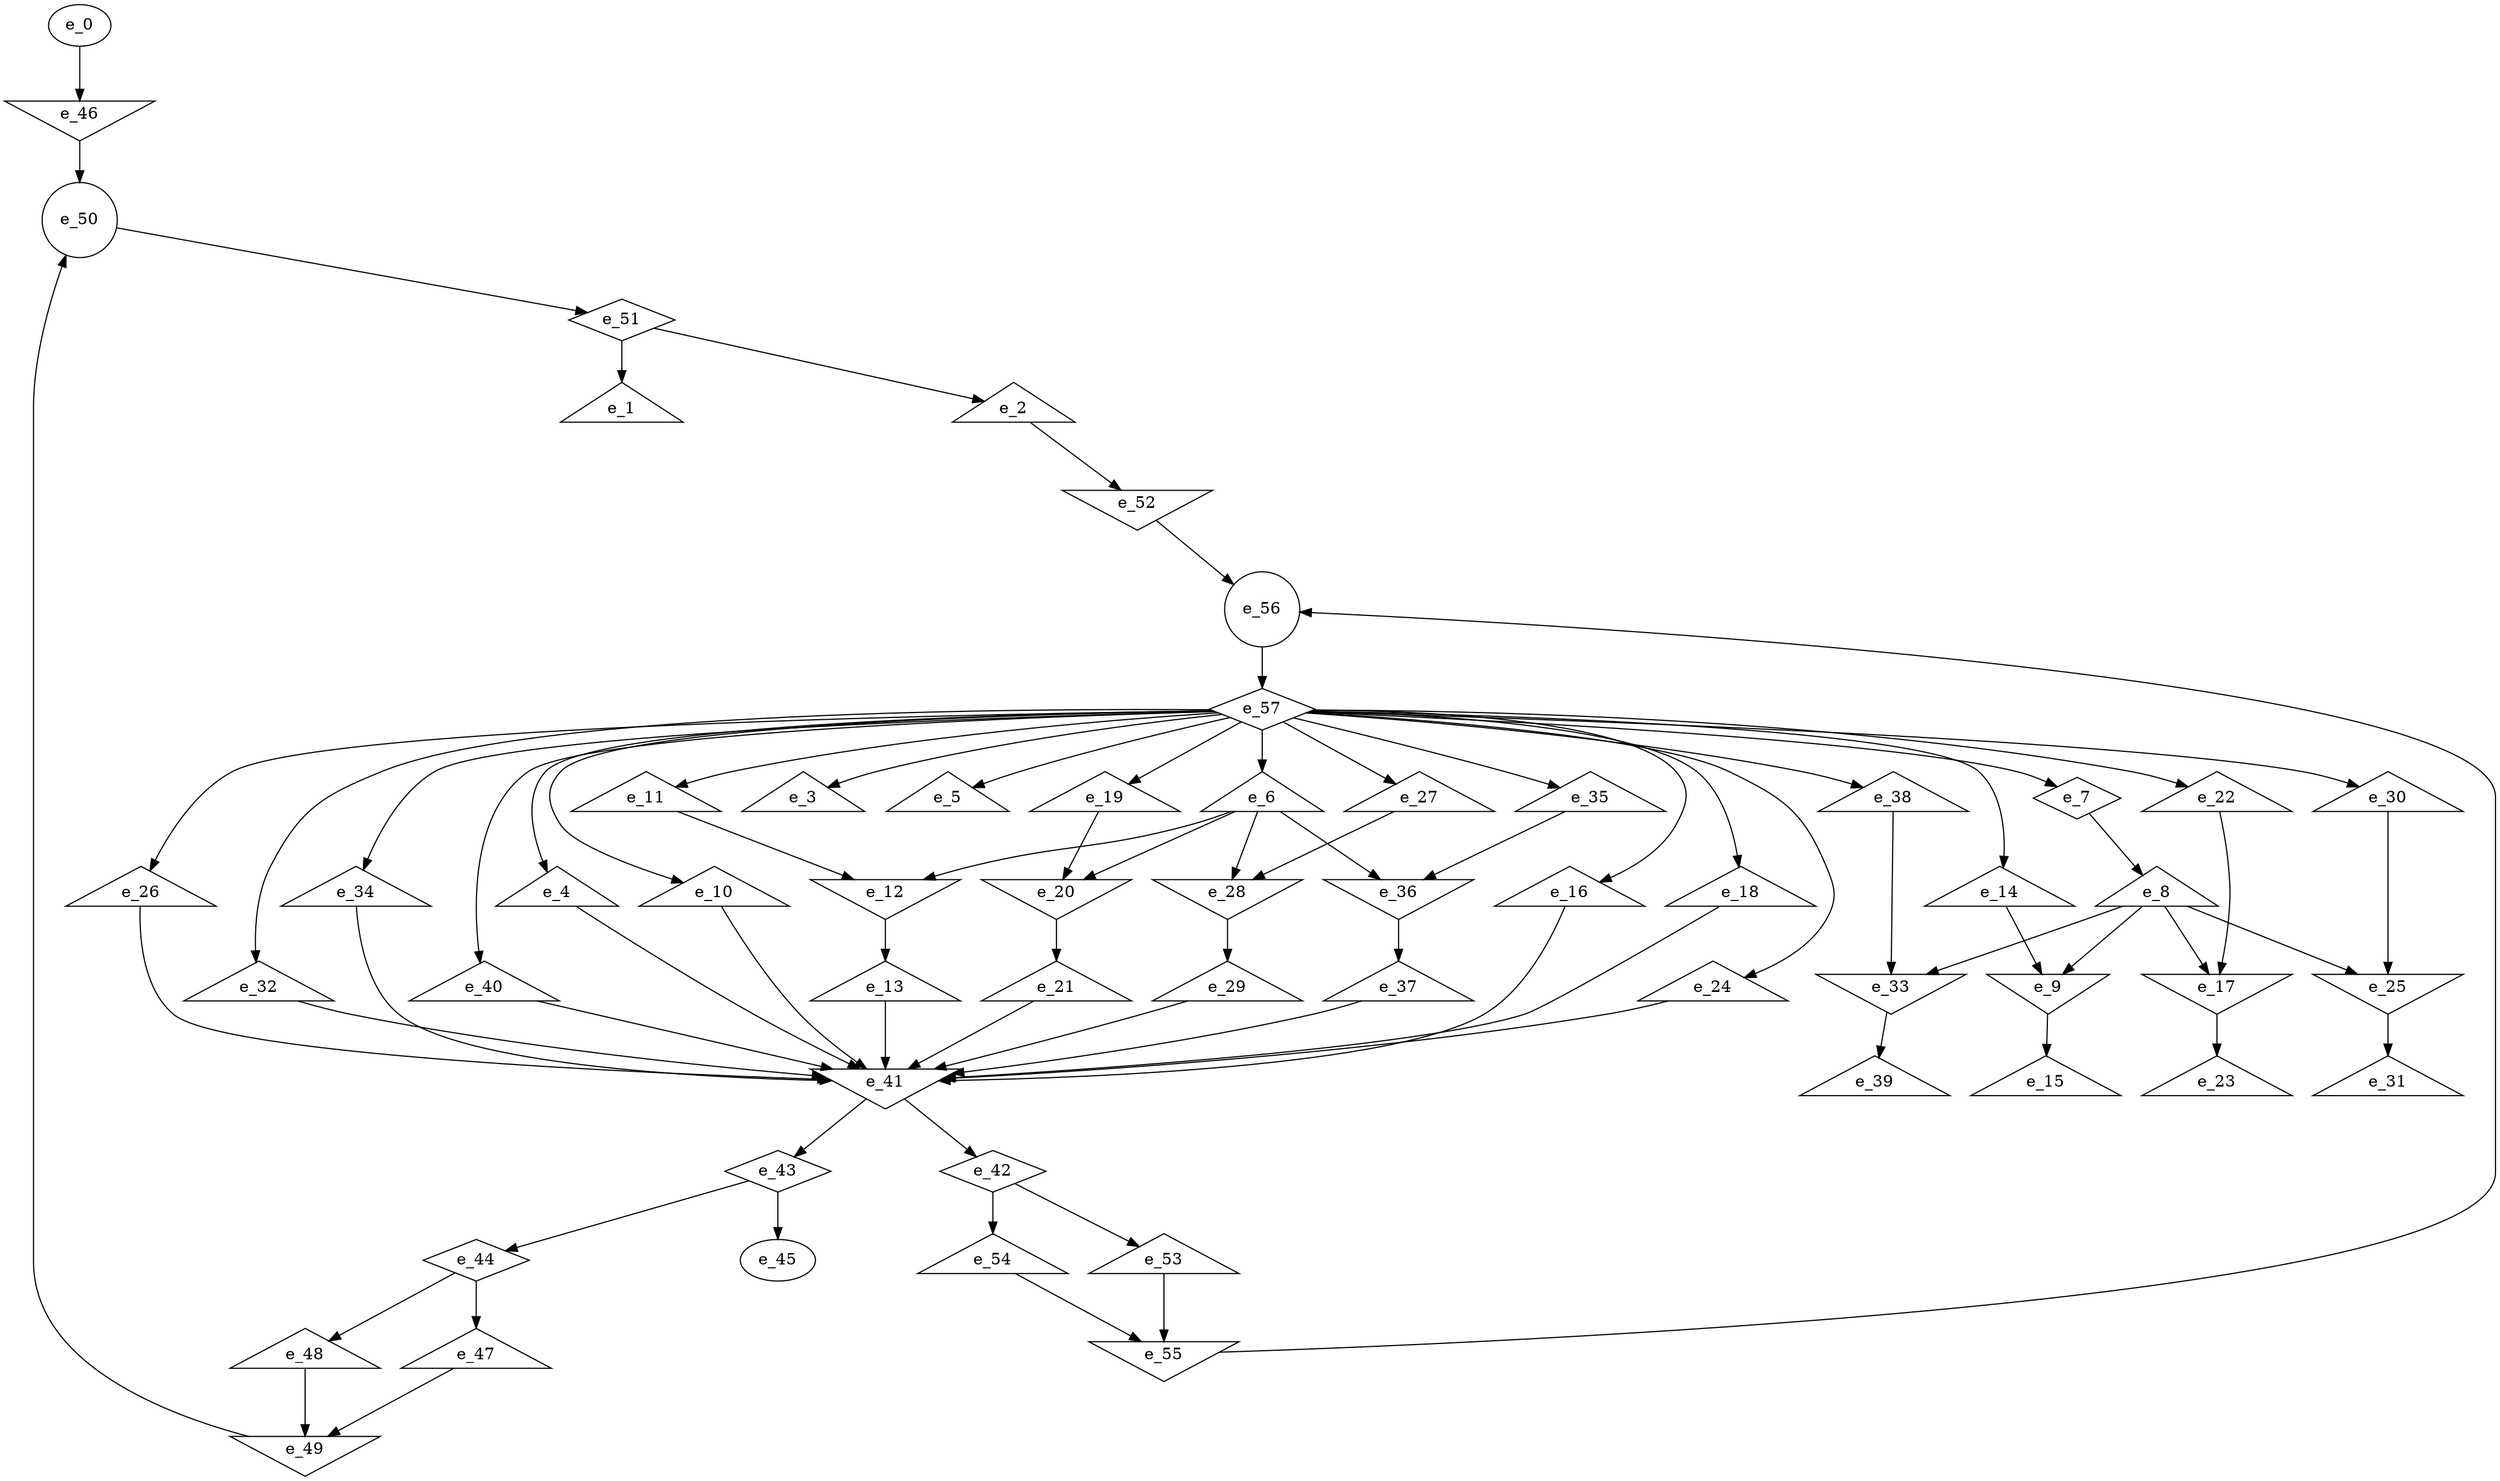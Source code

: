 digraph control_path {
  e_0: entry_node : n ;
  e_1 [shape = triangle];
  e_2 [shape = triangle];
  e_3 [shape = triangle];
  e_4 [shape = triangle];
  e_5 [shape = triangle];
  e_6 [shape = triangle];
  e_7 [shape = diamond];
  e_8 [shape = triangle];
  e_9 [shape = invtriangle];
  e_10 [shape = triangle];
  e_11 [shape = triangle];
  e_12 [shape = invtriangle];
  e_13 [shape = triangle];
  e_14 [shape = triangle];
  e_15 [shape = triangle];
  e_16 [shape = triangle];
  e_17 [shape = invtriangle];
  e_18 [shape = triangle];
  e_19 [shape = triangle];
  e_20 [shape = invtriangle];
  e_21 [shape = triangle];
  e_22 [shape = triangle];
  e_23 [shape = triangle];
  e_24 [shape = triangle];
  e_25 [shape = invtriangle];
  e_26 [shape = triangle];
  e_27 [shape = triangle];
  e_28 [shape = invtriangle];
  e_29 [shape = triangle];
  e_30 [shape = triangle];
  e_31 [shape = triangle];
  e_32 [shape = triangle];
  e_33 [shape = invtriangle];
  e_34 [shape = triangle];
  e_35 [shape = triangle];
  e_36 [shape = invtriangle];
  e_37 [shape = triangle];
  e_38 [shape = triangle];
  e_39 [shape = triangle];
  e_40 [shape = triangle];
  e_41 [shape = invtriangle];
  e_42 [shape = diamond];
  e_43 [shape = diamond];
  e_44 [shape = diamond];
  e_45: exit_node : s ;
  e_46 [shape = invtriangle];
  e_47 [shape = triangle];
  e_48 [shape = triangle];
  e_49 [shape = invtriangle];
  e_50 [shape = circle];
  e_51 [shape = diamond];
  e_52 [shape = invtriangle];
  e_53 [shape = triangle];
  e_54 [shape = triangle];
  e_55 [shape = invtriangle];
  e_56 [shape = circle];
  e_57 [shape = diamond];
  e_51 -> e_1;
  e_51 -> e_2;
  e_57 -> e_3;
  e_57 -> e_4;
  e_57 -> e_5;
  e_57 -> e_6;
  e_57 -> e_7;
  e_7 -> e_8;
  e_8 -> e_9;
  e_14 -> e_9;
  e_57 -> e_10;
  e_57 -> e_11;
  e_6 -> e_12;
  e_11 -> e_12;
  e_12 -> e_13;
  e_57 -> e_14;
  e_9 -> e_15;
  e_57 -> e_16;
  e_8 -> e_17;
  e_22 -> e_17;
  e_57 -> e_18;
  e_57 -> e_19;
  e_6 -> e_20;
  e_19 -> e_20;
  e_20 -> e_21;
  e_57 -> e_22;
  e_17 -> e_23;
  e_57 -> e_24;
  e_8 -> e_25;
  e_30 -> e_25;
  e_57 -> e_26;
  e_57 -> e_27;
  e_6 -> e_28;
  e_27 -> e_28;
  e_28 -> e_29;
  e_57 -> e_30;
  e_25 -> e_31;
  e_57 -> e_32;
  e_8 -> e_33;
  e_38 -> e_33;
  e_57 -> e_34;
  e_57 -> e_35;
  e_6 -> e_36;
  e_35 -> e_36;
  e_36 -> e_37;
  e_57 -> e_38;
  e_33 -> e_39;
  e_57 -> e_40;
  e_13 -> e_41;
  e_4 -> e_41;
  e_16 -> e_41;
  e_18 -> e_41;
  e_21 -> e_41;
  e_26 -> e_41;
  e_29 -> e_41;
  e_24 -> e_41;
  e_34 -> e_41;
  e_37 -> e_41;
  e_32 -> e_41;
  e_40 -> e_41;
  e_10 -> e_41;
  e_41 -> e_42;
  e_41 -> e_43;
  e_43 -> e_44;
  e_43 -> e_45;
  e_0 -> e_46;
  e_44 -> e_47;
  e_44 -> e_48;
  e_47 -> e_49;
  e_48 -> e_49;
  e_49 -> e_50;
  e_46 -> e_50;
  e_50 -> e_51;
  e_2 -> e_52;
  e_42 -> e_53;
  e_42 -> e_54;
  e_53 -> e_55;
  e_54 -> e_55;
  e_52 -> e_56;
  e_55 -> e_56;
  e_56 -> e_57;
}
